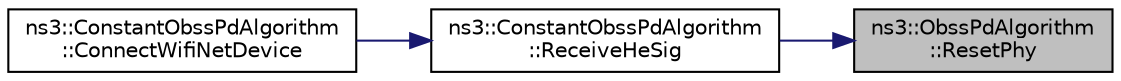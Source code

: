 digraph "ns3::ObssPdAlgorithm::ResetPhy"
{
 // LATEX_PDF_SIZE
  edge [fontname="Helvetica",fontsize="10",labelfontname="Helvetica",labelfontsize="10"];
  node [fontname="Helvetica",fontsize="10",shape=record];
  rankdir="RL";
  Node1 [label="ns3::ObssPdAlgorithm\l::ResetPhy",height=0.2,width=0.4,color="black", fillcolor="grey75", style="filled", fontcolor="black",tooltip="Reset PHY to IDLE."];
  Node1 -> Node2 [dir="back",color="midnightblue",fontsize="10",style="solid",fontname="Helvetica"];
  Node2 [label="ns3::ConstantObssPdAlgorithm\l::ReceiveHeSig",height=0.2,width=0.4,color="black", fillcolor="white", style="filled",URL="$classns3_1_1_constant_obss_pd_algorithm.html#aa1f4f2b2b3a3103fd4921d713ea7bf95",tooltip=" "];
  Node2 -> Node3 [dir="back",color="midnightblue",fontsize="10",style="solid",fontname="Helvetica"];
  Node3 [label="ns3::ConstantObssPdAlgorithm\l::ConnectWifiNetDevice",height=0.2,width=0.4,color="black", fillcolor="white", style="filled",URL="$classns3_1_1_constant_obss_pd_algorithm.html#ac3359d5c45980262b19fd69c5812bce5",tooltip="Connect the WifiNetDevice and setup eventual callbacks."];
}
